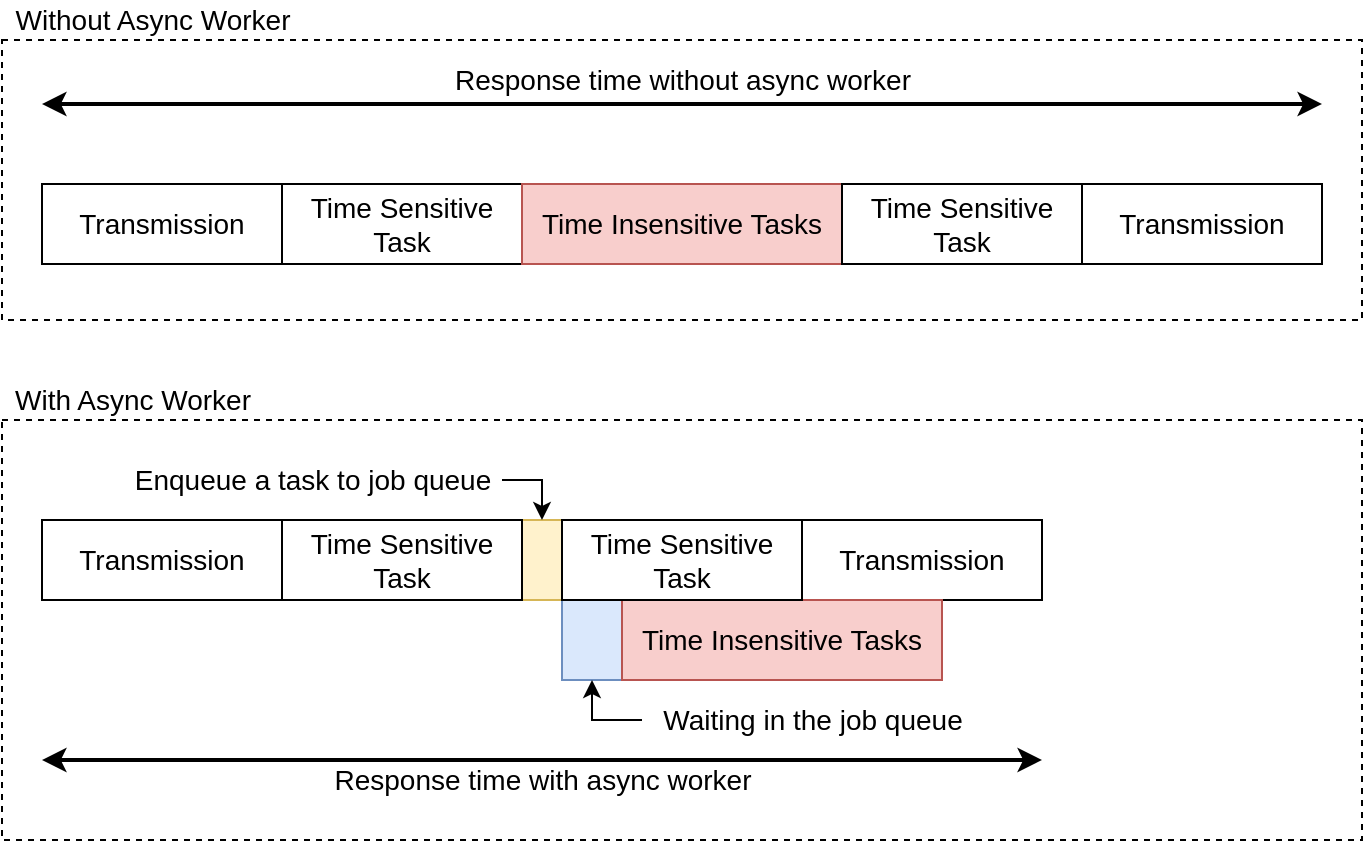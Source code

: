 <mxfile version="12.9.3" type="device"><diagram id="NZ1kYqENDDJnajQwpaBp" name="Page-1"><mxGraphModel dx="621" dy="552" grid="1" gridSize="10" guides="1" tooltips="1" connect="1" arrows="1" fold="1" page="1" pageScale="1" pageWidth="827" pageHeight="1169" math="0" shadow="0"><root><mxCell id="0"/><mxCell id="1" parent="0"/><mxCell id="4mot35-3qudCYEg3jr6X-37" value="" style="rounded=0;whiteSpace=wrap;html=1;fontSize=14;fillColor=none;dashed=1;" vertex="1" parent="1"><mxGeometry x="40" y="250" width="680" height="210" as="geometry"/></mxCell><mxCell id="4mot35-3qudCYEg3jr6X-36" value="" style="rounded=0;whiteSpace=wrap;html=1;fontSize=14;fillColor=none;dashed=1;" vertex="1" parent="1"><mxGeometry x="40" y="60" width="680" height="140" as="geometry"/></mxCell><mxCell id="4mot35-3qudCYEg3jr6X-1" value="Time Sensitive Task" style="rounded=0;whiteSpace=wrap;html=1;fontSize=14;" vertex="1" parent="1"><mxGeometry x="180" y="132" width="120" height="40" as="geometry"/></mxCell><mxCell id="4mot35-3qudCYEg3jr6X-2" value="Time Insensitive Tasks" style="rounded=0;whiteSpace=wrap;html=1;fontSize=14;fillColor=#f8cecc;strokeColor=#b85450;" vertex="1" parent="1"><mxGeometry x="300" y="132" width="160" height="40" as="geometry"/></mxCell><mxCell id="4mot35-3qudCYEg3jr6X-4" value="" style="endArrow=classic;startArrow=classic;html=1;fontSize=14;strokeWidth=2;" edge="1" parent="1"><mxGeometry width="50" height="50" relative="1" as="geometry"><mxPoint x="60" y="92" as="sourcePoint"/><mxPoint x="700" y="92" as="targetPoint"/></mxGeometry></mxCell><mxCell id="4mot35-3qudCYEg3jr6X-5" value="Response time without async worker" style="text;html=1;align=center;verticalAlign=middle;resizable=0;points=[];autosize=1;fontSize=14;" vertex="1" parent="1"><mxGeometry x="260" y="70" width="240" height="20" as="geometry"/></mxCell><mxCell id="4mot35-3qudCYEg3jr6X-7" value="Transmission" style="rounded=0;whiteSpace=wrap;html=1;fontSize=14;" vertex="1" parent="1"><mxGeometry x="60" y="132" width="120" height="40" as="geometry"/></mxCell><mxCell id="4mot35-3qudCYEg3jr6X-8" value="Transmission" style="rounded=0;whiteSpace=wrap;html=1;fontSize=14;" vertex="1" parent="1"><mxGeometry x="580" y="132" width="120" height="40" as="geometry"/></mxCell><mxCell id="4mot35-3qudCYEg3jr6X-12" value="Transmission" style="rounded=0;whiteSpace=wrap;html=1;fontSize=14;" vertex="1" parent="1"><mxGeometry x="60" y="300" width="120" height="40" as="geometry"/></mxCell><mxCell id="4mot35-3qudCYEg3jr6X-13" value="Transmission" style="rounded=0;whiteSpace=wrap;html=1;fontSize=14;" vertex="1" parent="1"><mxGeometry x="440" y="300" width="120" height="40" as="geometry"/></mxCell><mxCell id="4mot35-3qudCYEg3jr6X-14" value="" style="rounded=0;whiteSpace=wrap;html=1;fontSize=14;fillColor=#fff2cc;strokeColor=#d6b656;" vertex="1" parent="1"><mxGeometry x="300" y="300" width="20" height="40" as="geometry"/></mxCell><mxCell id="4mot35-3qudCYEg3jr6X-22" style="edgeStyle=orthogonalEdgeStyle;rounded=0;orthogonalLoop=1;jettySize=auto;html=1;entryX=0.5;entryY=0;entryDx=0;entryDy=0;fontSize=14;" edge="1" parent="1" source="4mot35-3qudCYEg3jr6X-17" target="4mot35-3qudCYEg3jr6X-14"><mxGeometry relative="1" as="geometry"/></mxCell><mxCell id="4mot35-3qudCYEg3jr6X-17" value="Enqueue a task to job queue" style="text;html=1;align=center;verticalAlign=middle;resizable=0;points=[];autosize=1;fontSize=14;" vertex="1" parent="1"><mxGeometry x="100" y="270" width="190" height="20" as="geometry"/></mxCell><mxCell id="4mot35-3qudCYEg3jr6X-18" value="" style="rounded=0;whiteSpace=wrap;html=1;fontSize=14;fillColor=#dae8fc;strokeColor=#6c8ebf;" vertex="1" parent="1"><mxGeometry x="320" y="340" width="30" height="40" as="geometry"/></mxCell><mxCell id="4mot35-3qudCYEg3jr6X-21" value="Time Insensitive Tasks" style="rounded=0;whiteSpace=wrap;html=1;fontSize=14;fillColor=#f8cecc;strokeColor=#b85450;" vertex="1" parent="1"><mxGeometry x="350" y="340" width="160" height="40" as="geometry"/></mxCell><mxCell id="4mot35-3qudCYEg3jr6X-28" style="edgeStyle=orthogonalEdgeStyle;rounded=0;orthogonalLoop=1;jettySize=auto;html=1;entryX=0.5;entryY=1;entryDx=0;entryDy=0;fontSize=14;" edge="1" parent="1" source="4mot35-3qudCYEg3jr6X-24" target="4mot35-3qudCYEg3jr6X-18"><mxGeometry relative="1" as="geometry"/></mxCell><mxCell id="4mot35-3qudCYEg3jr6X-24" value="Waiting in the job queue" style="text;html=1;align=center;verticalAlign=middle;resizable=0;points=[];autosize=1;fontSize=14;" vertex="1" parent="1"><mxGeometry x="360" y="390" width="170" height="20" as="geometry"/></mxCell><mxCell id="4mot35-3qudCYEg3jr6X-29" value="" style="endArrow=classic;startArrow=classic;html=1;fontSize=14;strokeWidth=2;" edge="1" parent="1"><mxGeometry width="50" height="50" relative="1" as="geometry"><mxPoint x="60" y="420" as="sourcePoint"/><mxPoint x="560" y="420" as="targetPoint"/></mxGeometry></mxCell><mxCell id="4mot35-3qudCYEg3jr6X-30" value="Response time with async worker" style="text;html=1;align=center;verticalAlign=middle;resizable=0;points=[];autosize=1;fontSize=14;" vertex="1" parent="1"><mxGeometry x="200" y="420" width="220" height="20" as="geometry"/></mxCell><mxCell id="4mot35-3qudCYEg3jr6X-35" value="Without Async Worker" style="text;html=1;align=center;verticalAlign=middle;resizable=0;points=[];autosize=1;fontSize=14;" vertex="1" parent="1"><mxGeometry x="40" y="40" width="150" height="20" as="geometry"/></mxCell><mxCell id="4mot35-3qudCYEg3jr6X-38" value="With Async Worker" style="text;html=1;align=center;verticalAlign=middle;resizable=0;points=[];autosize=1;fontSize=14;" vertex="1" parent="1"><mxGeometry x="40" y="230" width="130" height="20" as="geometry"/></mxCell><mxCell id="4mot35-3qudCYEg3jr6X-40" value="Time Sensitive Task" style="rounded=0;whiteSpace=wrap;html=1;fontSize=14;" vertex="1" parent="1"><mxGeometry x="460" y="132" width="120" height="40" as="geometry"/></mxCell><mxCell id="4mot35-3qudCYEg3jr6X-41" value="Time Sensitive Task" style="rounded=0;whiteSpace=wrap;html=1;fontSize=14;" vertex="1" parent="1"><mxGeometry x="180" y="300" width="120" height="40" as="geometry"/></mxCell><mxCell id="4mot35-3qudCYEg3jr6X-42" value="Time Sensitive Task" style="rounded=0;whiteSpace=wrap;html=1;fontSize=14;" vertex="1" parent="1"><mxGeometry x="320" y="300" width="120" height="40" as="geometry"/></mxCell></root></mxGraphModel></diagram></mxfile>